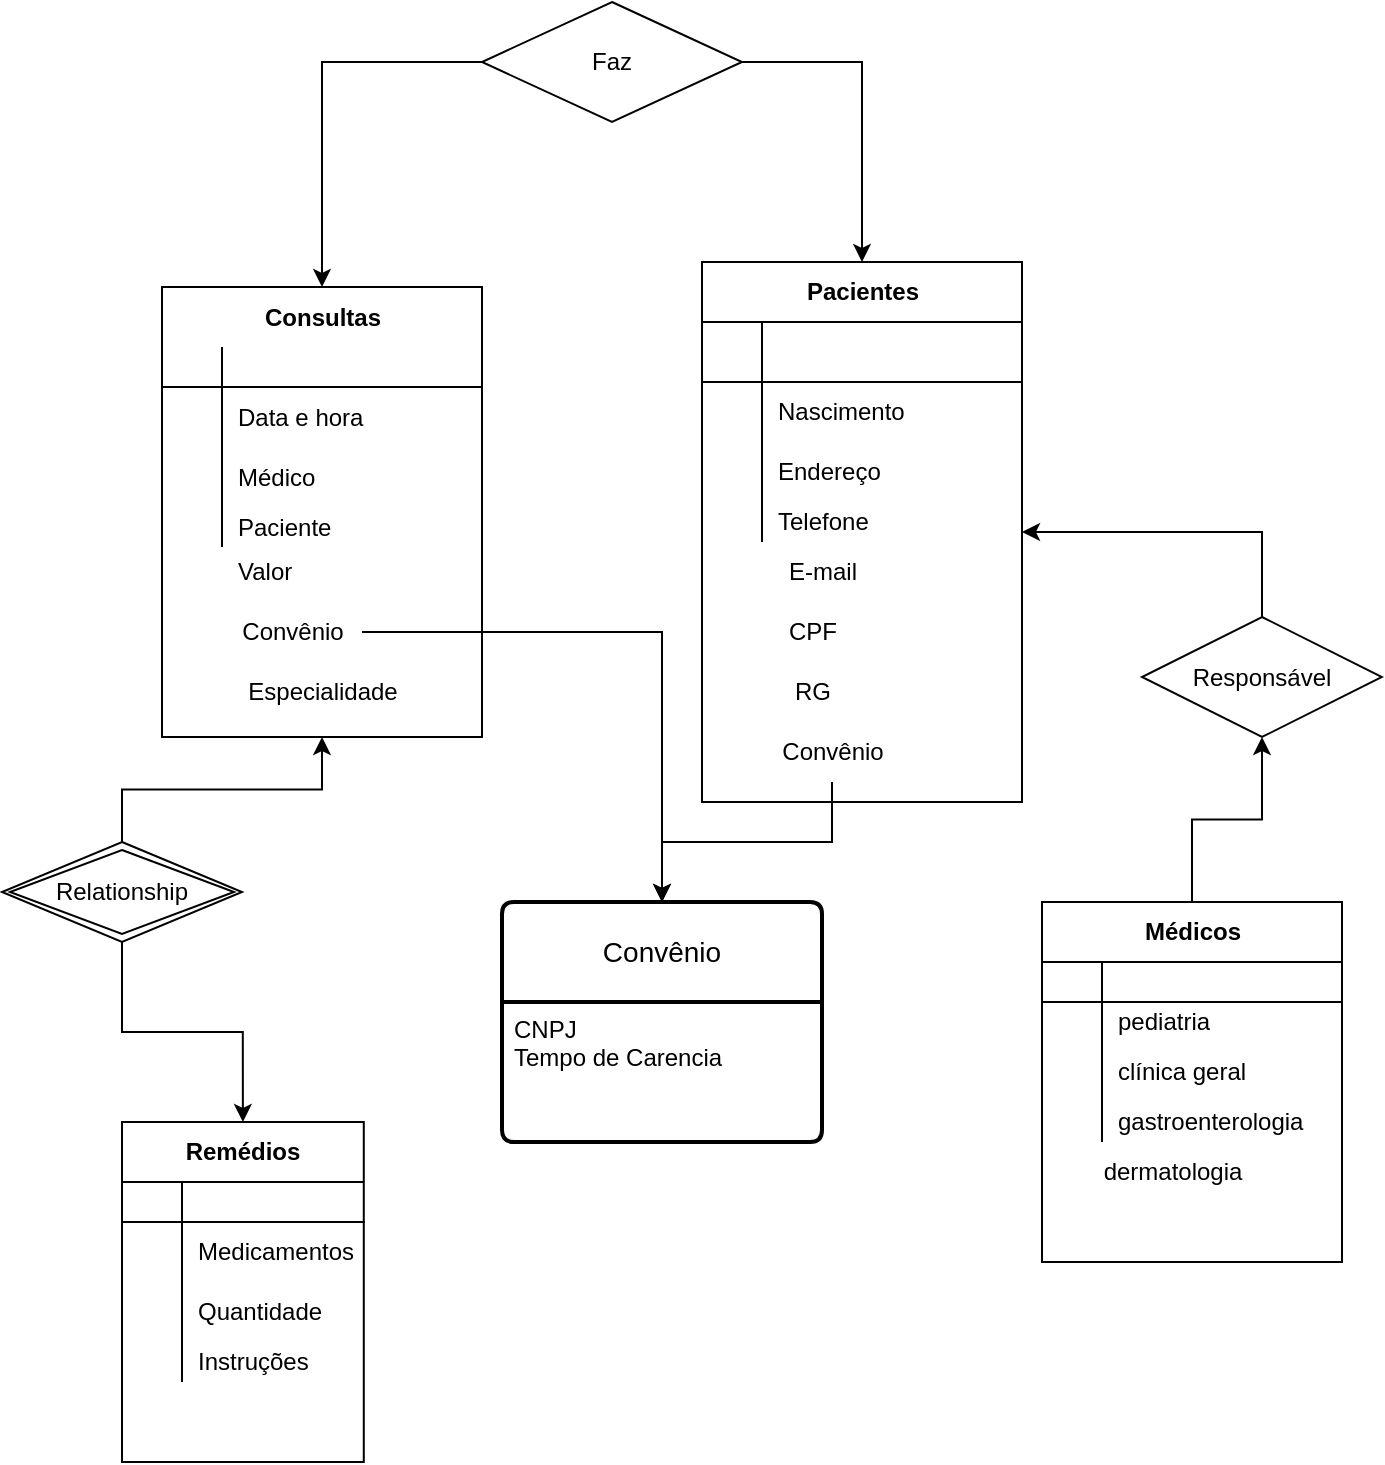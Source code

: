 <mxfile version="22.0.6" type="google">
  <diagram name="Página-1" id="zFTgws79_fKPSE0NRNxM">
    <mxGraphModel dx="1393" dy="1935" grid="1" gridSize="10" guides="1" tooltips="1" connect="1" arrows="1" fold="1" page="1" pageScale="1" pageWidth="827" pageHeight="1169" math="0" shadow="0">
      <root>
        <mxCell id="0" />
        <mxCell id="1" parent="0" />
        <mxCell id="7-k8f1LGOs3vyulWmrlQ-66" value="Consultas" style="shape=table;startSize=30;container=1;collapsible=1;childLayout=tableLayout;fixedRows=1;rowLines=0;fontStyle=1;align=center;resizeLast=1;html=1;swimlaneLine=0;" vertex="1" parent="1">
          <mxGeometry x="100" y="72.5" width="160" height="225" as="geometry" />
        </mxCell>
        <mxCell id="7-k8f1LGOs3vyulWmrlQ-67" value="" style="shape=tableRow;horizontal=0;startSize=0;swimlaneHead=0;swimlaneBody=0;fillColor=none;collapsible=0;dropTarget=0;points=[[0,0.5],[1,0.5]];portConstraint=eastwest;top=0;left=0;right=0;bottom=1;" vertex="1" parent="7-k8f1LGOs3vyulWmrlQ-66">
          <mxGeometry y="30" width="160" height="20" as="geometry" />
        </mxCell>
        <mxCell id="7-k8f1LGOs3vyulWmrlQ-68" value="" style="shape=partialRectangle;connectable=0;fillColor=none;top=0;left=0;bottom=0;right=0;fontStyle=1;overflow=hidden;whiteSpace=wrap;html=1;" vertex="1" parent="7-k8f1LGOs3vyulWmrlQ-67">
          <mxGeometry width="30" height="20" as="geometry">
            <mxRectangle width="30" height="20" as="alternateBounds" />
          </mxGeometry>
        </mxCell>
        <mxCell id="7-k8f1LGOs3vyulWmrlQ-69" value="" style="shape=partialRectangle;connectable=1;fillColor=none;top=0;left=0;bottom=0;right=0;align=left;spacingLeft=6;fontStyle=5;overflow=hidden;whiteSpace=wrap;html=1;movable=1;resizable=1;rotatable=1;deletable=1;editable=1;locked=0;" vertex="1" parent="7-k8f1LGOs3vyulWmrlQ-67">
          <mxGeometry x="30" width="130" height="20" as="geometry">
            <mxRectangle width="130" height="20" as="alternateBounds" />
          </mxGeometry>
        </mxCell>
        <mxCell id="7-k8f1LGOs3vyulWmrlQ-70" value="" style="shape=tableRow;horizontal=0;startSize=0;swimlaneHead=0;swimlaneBody=0;fillColor=none;collapsible=0;dropTarget=0;points=[[0,0.5],[1,0.5]];portConstraint=eastwest;top=0;left=0;right=0;bottom=0;" vertex="1" parent="7-k8f1LGOs3vyulWmrlQ-66">
          <mxGeometry y="50" width="160" height="30" as="geometry" />
        </mxCell>
        <mxCell id="7-k8f1LGOs3vyulWmrlQ-71" value="" style="shape=partialRectangle;connectable=0;fillColor=none;top=0;left=0;bottom=0;right=0;editable=1;overflow=hidden;whiteSpace=wrap;html=1;" vertex="1" parent="7-k8f1LGOs3vyulWmrlQ-70">
          <mxGeometry width="30" height="30" as="geometry">
            <mxRectangle width="30" height="30" as="alternateBounds" />
          </mxGeometry>
        </mxCell>
        <mxCell id="7-k8f1LGOs3vyulWmrlQ-72" value="Data e hora" style="shape=partialRectangle;connectable=0;fillColor=none;top=0;left=0;bottom=0;right=0;align=left;spacingLeft=6;overflow=hidden;whiteSpace=wrap;html=1;" vertex="1" parent="7-k8f1LGOs3vyulWmrlQ-70">
          <mxGeometry x="30" width="130" height="30" as="geometry">
            <mxRectangle width="130" height="30" as="alternateBounds" />
          </mxGeometry>
        </mxCell>
        <mxCell id="7-k8f1LGOs3vyulWmrlQ-73" value="" style="shape=tableRow;horizontal=0;startSize=0;swimlaneHead=0;swimlaneBody=0;fillColor=none;collapsible=0;dropTarget=0;points=[[0,0.5],[1,0.5]];portConstraint=eastwest;top=0;left=0;right=0;bottom=0;" vertex="1" parent="7-k8f1LGOs3vyulWmrlQ-66">
          <mxGeometry y="80" width="160" height="30" as="geometry" />
        </mxCell>
        <mxCell id="7-k8f1LGOs3vyulWmrlQ-74" value="" style="shape=partialRectangle;connectable=0;fillColor=none;top=0;left=0;bottom=0;right=0;editable=1;overflow=hidden;whiteSpace=wrap;html=1;" vertex="1" parent="7-k8f1LGOs3vyulWmrlQ-73">
          <mxGeometry width="30" height="30" as="geometry">
            <mxRectangle width="30" height="30" as="alternateBounds" />
          </mxGeometry>
        </mxCell>
        <mxCell id="7-k8f1LGOs3vyulWmrlQ-75" value="Médico" style="shape=partialRectangle;connectable=0;fillColor=none;top=0;left=0;bottom=0;right=0;align=left;spacingLeft=6;overflow=hidden;whiteSpace=wrap;html=1;strokeColor=inherit;" vertex="1" parent="7-k8f1LGOs3vyulWmrlQ-73">
          <mxGeometry x="30" width="130" height="30" as="geometry">
            <mxRectangle width="130" height="30" as="alternateBounds" />
          </mxGeometry>
        </mxCell>
        <mxCell id="7-k8f1LGOs3vyulWmrlQ-76" value="" style="shape=tableRow;horizontal=0;startSize=0;swimlaneHead=0;swimlaneBody=0;fillColor=none;collapsible=0;dropTarget=0;points=[[0,0.5],[1,0.5]];portConstraint=eastwest;top=0;left=0;right=0;bottom=0;" vertex="1" parent="7-k8f1LGOs3vyulWmrlQ-66">
          <mxGeometry y="110" width="160" height="20" as="geometry" />
        </mxCell>
        <mxCell id="7-k8f1LGOs3vyulWmrlQ-77" value="" style="shape=partialRectangle;connectable=0;fillColor=none;top=0;left=0;bottom=0;right=0;editable=1;overflow=hidden;whiteSpace=wrap;html=1;" vertex="1" parent="7-k8f1LGOs3vyulWmrlQ-76">
          <mxGeometry width="30" height="20" as="geometry">
            <mxRectangle width="30" height="20" as="alternateBounds" />
          </mxGeometry>
        </mxCell>
        <mxCell id="7-k8f1LGOs3vyulWmrlQ-78" value="Paciente" style="shape=partialRectangle;connectable=0;fillColor=none;top=0;left=0;bottom=0;right=0;align=left;spacingLeft=6;overflow=hidden;whiteSpace=wrap;html=1;" vertex="1" parent="7-k8f1LGOs3vyulWmrlQ-76">
          <mxGeometry x="30" width="130" height="20" as="geometry">
            <mxRectangle width="130" height="20" as="alternateBounds" />
          </mxGeometry>
        </mxCell>
        <mxCell id="7-k8f1LGOs3vyulWmrlQ-2" value="Pacientes" style="shape=table;startSize=30;container=1;collapsible=1;childLayout=tableLayout;fixedRows=1;rowLines=0;fontStyle=1;align=center;resizeLast=1;html=1;" vertex="1" parent="1">
          <mxGeometry x="370" y="60" width="160" height="270" as="geometry" />
        </mxCell>
        <mxCell id="7-k8f1LGOs3vyulWmrlQ-3" value="" style="shape=tableRow;horizontal=0;startSize=0;swimlaneHead=0;swimlaneBody=0;fillColor=none;collapsible=0;dropTarget=0;points=[[0,0.5],[1,0.5]];portConstraint=eastwest;top=0;left=0;right=0;bottom=1;" vertex="1" parent="7-k8f1LGOs3vyulWmrlQ-2">
          <mxGeometry y="30" width="160" height="30" as="geometry" />
        </mxCell>
        <mxCell id="7-k8f1LGOs3vyulWmrlQ-4" value="" style="shape=partialRectangle;connectable=0;fillColor=none;top=0;left=0;bottom=0;right=0;fontStyle=1;overflow=hidden;whiteSpace=wrap;html=1;" vertex="1" parent="7-k8f1LGOs3vyulWmrlQ-3">
          <mxGeometry width="30" height="30" as="geometry">
            <mxRectangle width="30" height="30" as="alternateBounds" />
          </mxGeometry>
        </mxCell>
        <mxCell id="7-k8f1LGOs3vyulWmrlQ-5" value="" style="shape=partialRectangle;connectable=0;fillColor=none;top=0;left=0;bottom=0;right=0;align=left;spacingLeft=6;fontStyle=5;overflow=hidden;whiteSpace=wrap;html=1;" vertex="1" parent="7-k8f1LGOs3vyulWmrlQ-3">
          <mxGeometry x="30" width="130" height="30" as="geometry">
            <mxRectangle width="130" height="30" as="alternateBounds" />
          </mxGeometry>
        </mxCell>
        <mxCell id="7-k8f1LGOs3vyulWmrlQ-6" value="" style="shape=tableRow;horizontal=0;startSize=0;swimlaneHead=0;swimlaneBody=0;fillColor=none;collapsible=0;dropTarget=0;points=[[0,0.5],[1,0.5]];portConstraint=eastwest;top=0;left=0;right=0;bottom=0;" vertex="1" parent="7-k8f1LGOs3vyulWmrlQ-2">
          <mxGeometry y="60" width="160" height="30" as="geometry" />
        </mxCell>
        <mxCell id="7-k8f1LGOs3vyulWmrlQ-7" value="" style="shape=partialRectangle;connectable=0;fillColor=none;top=0;left=0;bottom=0;right=0;editable=1;overflow=hidden;whiteSpace=wrap;html=1;" vertex="1" parent="7-k8f1LGOs3vyulWmrlQ-6">
          <mxGeometry width="30" height="30" as="geometry">
            <mxRectangle width="30" height="30" as="alternateBounds" />
          </mxGeometry>
        </mxCell>
        <mxCell id="7-k8f1LGOs3vyulWmrlQ-8" value="Nascimento" style="shape=partialRectangle;connectable=0;fillColor=none;top=0;left=0;bottom=0;right=0;align=left;spacingLeft=6;overflow=hidden;whiteSpace=wrap;html=1;" vertex="1" parent="7-k8f1LGOs3vyulWmrlQ-6">
          <mxGeometry x="30" width="130" height="30" as="geometry">
            <mxRectangle width="130" height="30" as="alternateBounds" />
          </mxGeometry>
        </mxCell>
        <mxCell id="7-k8f1LGOs3vyulWmrlQ-9" value="" style="shape=tableRow;horizontal=0;startSize=0;swimlaneHead=0;swimlaneBody=0;fillColor=none;collapsible=0;dropTarget=0;points=[[0,0.5],[1,0.5]];portConstraint=eastwest;top=0;left=0;right=0;bottom=0;" vertex="1" parent="7-k8f1LGOs3vyulWmrlQ-2">
          <mxGeometry y="90" width="160" height="30" as="geometry" />
        </mxCell>
        <mxCell id="7-k8f1LGOs3vyulWmrlQ-10" value="" style="shape=partialRectangle;connectable=0;fillColor=none;top=0;left=0;bottom=0;right=0;editable=1;overflow=hidden;whiteSpace=wrap;html=1;" vertex="1" parent="7-k8f1LGOs3vyulWmrlQ-9">
          <mxGeometry width="30" height="30" as="geometry">
            <mxRectangle width="30" height="30" as="alternateBounds" />
          </mxGeometry>
        </mxCell>
        <mxCell id="7-k8f1LGOs3vyulWmrlQ-11" value="Endereço" style="shape=partialRectangle;connectable=0;fillColor=none;top=0;left=0;bottom=0;right=0;align=left;spacingLeft=6;overflow=hidden;whiteSpace=wrap;html=1;" vertex="1" parent="7-k8f1LGOs3vyulWmrlQ-9">
          <mxGeometry x="30" width="130" height="30" as="geometry">
            <mxRectangle width="130" height="30" as="alternateBounds" />
          </mxGeometry>
        </mxCell>
        <mxCell id="7-k8f1LGOs3vyulWmrlQ-12" value="" style="shape=tableRow;horizontal=0;startSize=0;swimlaneHead=0;swimlaneBody=0;fillColor=none;collapsible=0;dropTarget=0;points=[[0,0.5],[1,0.5]];portConstraint=eastwest;top=0;left=0;right=0;bottom=0;" vertex="1" parent="7-k8f1LGOs3vyulWmrlQ-2">
          <mxGeometry y="120" width="160" height="20" as="geometry" />
        </mxCell>
        <mxCell id="7-k8f1LGOs3vyulWmrlQ-13" value="" style="shape=partialRectangle;connectable=0;fillColor=none;top=0;left=0;bottom=0;right=0;editable=1;overflow=hidden;whiteSpace=wrap;html=1;" vertex="1" parent="7-k8f1LGOs3vyulWmrlQ-12">
          <mxGeometry width="30" height="20" as="geometry">
            <mxRectangle width="30" height="20" as="alternateBounds" />
          </mxGeometry>
        </mxCell>
        <mxCell id="7-k8f1LGOs3vyulWmrlQ-14" value="Telefone" style="shape=partialRectangle;connectable=0;fillColor=none;top=0;left=0;bottom=0;right=0;align=left;spacingLeft=6;overflow=hidden;whiteSpace=wrap;html=1;" vertex="1" parent="7-k8f1LGOs3vyulWmrlQ-12">
          <mxGeometry x="30" width="130" height="20" as="geometry">
            <mxRectangle width="130" height="20" as="alternateBounds" />
          </mxGeometry>
        </mxCell>
        <mxCell id="7-k8f1LGOs3vyulWmrlQ-15" value="Convênio" style="swimlane;childLayout=stackLayout;horizontal=1;startSize=50;horizontalStack=0;rounded=1;fontSize=14;fontStyle=0;strokeWidth=2;resizeParent=0;resizeLast=1;shadow=0;dashed=0;align=center;arcSize=4;whiteSpace=wrap;html=1;" vertex="1" parent="1">
          <mxGeometry x="270" y="380" width="160" height="120" as="geometry" />
        </mxCell>
        <mxCell id="7-k8f1LGOs3vyulWmrlQ-16" value="CNPJ&lt;br&gt;Tempo de Carencia" style="align=left;strokeColor=none;fillColor=none;spacingLeft=4;fontSize=12;verticalAlign=top;resizable=0;rotatable=0;part=1;html=1;" vertex="1" parent="7-k8f1LGOs3vyulWmrlQ-15">
          <mxGeometry y="50" width="160" height="70" as="geometry" />
        </mxCell>
        <mxCell id="7-k8f1LGOs3vyulWmrlQ-18" value="" style="shape=tableRow;horizontal=0;startSize=0;swimlaneHead=0;swimlaneBody=0;fillColor=none;collapsible=0;dropTarget=0;points=[[0,0.5],[1,0.5]];portConstraint=eastwest;top=0;left=0;right=0;bottom=0;" vertex="1" parent="1">
          <mxGeometry x="330" y="450" width="180" height="30" as="geometry" />
        </mxCell>
        <mxCell id="7-k8f1LGOs3vyulWmrlQ-19" value="" style="shape=partialRectangle;connectable=0;fillColor=none;top=0;left=0;bottom=0;right=0;editable=1;overflow=hidden;whiteSpace=wrap;html=1;" vertex="1" parent="7-k8f1LGOs3vyulWmrlQ-18">
          <mxGeometry width="30" height="30" as="geometry">
            <mxRectangle width="30" height="30" as="alternateBounds" />
          </mxGeometry>
        </mxCell>
        <mxCell id="7-k8f1LGOs3vyulWmrlQ-24" value="" style="shape=tableRow;horizontal=0;startSize=0;swimlaneHead=0;swimlaneBody=0;fillColor=none;collapsible=0;dropTarget=0;points=[[0,0.5],[1,0.5]];portConstraint=eastwest;top=0;left=0;right=0;bottom=0;" vertex="1" parent="1">
          <mxGeometry x="350" y="470" width="180" height="30" as="geometry" />
        </mxCell>
        <mxCell id="7-k8f1LGOs3vyulWmrlQ-57" value="E-mail" style="text;html=1;align=center;verticalAlign=middle;resizable=0;points=[];autosize=1;strokeColor=none;fillColor=none;" vertex="1" parent="1">
          <mxGeometry x="400" y="200" width="60" height="30" as="geometry" />
        </mxCell>
        <mxCell id="7-k8f1LGOs3vyulWmrlQ-58" value="CPF&lt;br&gt;" style="text;html=1;align=center;verticalAlign=middle;resizable=0;points=[];autosize=1;strokeColor=none;fillColor=none;" vertex="1" parent="1">
          <mxGeometry x="400" y="230" width="50" height="30" as="geometry" />
        </mxCell>
        <mxCell id="7-k8f1LGOs3vyulWmrlQ-59" value="RG" style="text;html=1;align=center;verticalAlign=middle;resizable=0;points=[];autosize=1;strokeColor=none;fillColor=none;" vertex="1" parent="1">
          <mxGeometry x="405" y="260" width="40" height="30" as="geometry" />
        </mxCell>
        <mxCell id="7-k8f1LGOs3vyulWmrlQ-65" value="" style="edgeStyle=orthogonalEdgeStyle;rounded=0;orthogonalLoop=1;jettySize=auto;html=1;entryX=0.5;entryY=0;entryDx=0;entryDy=0;" edge="1" parent="1" source="7-k8f1LGOs3vyulWmrlQ-60" target="7-k8f1LGOs3vyulWmrlQ-15">
          <mxGeometry relative="1" as="geometry" />
        </mxCell>
        <mxCell id="7-k8f1LGOs3vyulWmrlQ-60" value="Convênio" style="text;html=1;align=center;verticalAlign=middle;resizable=0;points=[];autosize=1;strokeColor=none;fillColor=none;" vertex="1" parent="1">
          <mxGeometry x="400" y="290" width="70" height="30" as="geometry" />
        </mxCell>
        <mxCell id="7-k8f1LGOs3vyulWmrlQ-82" value="" style="shape=tableRow;horizontal=0;startSize=0;swimlaneHead=0;swimlaneBody=0;fillColor=none;collapsible=0;dropTarget=0;points=[[0,0.5],[1,0.5]];portConstraint=eastwest;top=0;left=0;right=0;bottom=0;" vertex="1" parent="1">
          <mxGeometry x="50" y="150" width="160" height="30" as="geometry" />
        </mxCell>
        <mxCell id="7-k8f1LGOs3vyulWmrlQ-83" value="" style="shape=partialRectangle;connectable=0;fillColor=none;top=0;left=0;bottom=0;right=0;editable=1;overflow=hidden;whiteSpace=wrap;html=1;" vertex="1" parent="7-k8f1LGOs3vyulWmrlQ-82">
          <mxGeometry width="20" height="30" as="geometry">
            <mxRectangle width="20" height="30" as="alternateBounds" />
          </mxGeometry>
        </mxCell>
        <mxCell id="7-k8f1LGOs3vyulWmrlQ-84" value="Valor&amp;nbsp;" style="shape=partialRectangle;connectable=0;fillColor=none;top=0;left=0;bottom=0;right=0;align=left;spacingLeft=6;overflow=hidden;whiteSpace=wrap;html=1;" vertex="1" parent="1">
          <mxGeometry x="130" y="200" width="140" height="30" as="geometry">
            <mxRectangle width="140" height="30" as="alternateBounds" />
          </mxGeometry>
        </mxCell>
        <mxCell id="7-k8f1LGOs3vyulWmrlQ-85" value="" style="shape=tableRow;horizontal=0;startSize=0;swimlaneHead=0;swimlaneBody=0;fillColor=none;collapsible=0;dropTarget=0;points=[[0,0.5],[1,0.5]];portConstraint=eastwest;top=0;left=0;right=0;bottom=0;" vertex="1" parent="1">
          <mxGeometry x="60" y="160" width="160" height="30" as="geometry" />
        </mxCell>
        <mxCell id="7-k8f1LGOs3vyulWmrlQ-86" value="" style="shape=partialRectangle;connectable=0;fillColor=none;top=0;left=0;bottom=0;right=0;editable=1;overflow=hidden;whiteSpace=wrap;html=1;" vertex="1" parent="7-k8f1LGOs3vyulWmrlQ-85">
          <mxGeometry width="20" height="30" as="geometry">
            <mxRectangle width="20" height="30" as="alternateBounds" />
          </mxGeometry>
        </mxCell>
        <mxCell id="7-k8f1LGOs3vyulWmrlQ-88" value="" style="shape=tableRow;horizontal=0;startSize=0;swimlaneHead=0;swimlaneBody=0;fillColor=none;collapsible=0;dropTarget=0;points=[[0,0.5],[1,0.5]];portConstraint=eastwest;top=0;left=0;right=0;bottom=0;" vertex="1" parent="1">
          <mxGeometry x="70" y="170" width="160" height="30" as="geometry" />
        </mxCell>
        <mxCell id="7-k8f1LGOs3vyulWmrlQ-99" style="edgeStyle=orthogonalEdgeStyle;rounded=0;orthogonalLoop=1;jettySize=auto;html=1;entryX=0.5;entryY=0;entryDx=0;entryDy=0;" edge="1" parent="1" source="7-k8f1LGOs3vyulWmrlQ-91" target="7-k8f1LGOs3vyulWmrlQ-15">
          <mxGeometry relative="1" as="geometry" />
        </mxCell>
        <mxCell id="7-k8f1LGOs3vyulWmrlQ-91" value="Convênio" style="text;html=1;align=center;verticalAlign=middle;resizable=0;points=[];autosize=1;strokeColor=none;fillColor=none;" vertex="1" parent="1">
          <mxGeometry x="130" y="230" width="70" height="30" as="geometry" />
        </mxCell>
        <mxCell id="7-k8f1LGOs3vyulWmrlQ-92" value="Especialidade" style="text;html=1;align=center;verticalAlign=middle;resizable=0;points=[];autosize=1;strokeColor=none;fillColor=none;" vertex="1" parent="1">
          <mxGeometry x="130" y="260" width="100" height="30" as="geometry" />
        </mxCell>
        <mxCell id="7-k8f1LGOs3vyulWmrlQ-138" style="edgeStyle=orthogonalEdgeStyle;rounded=0;orthogonalLoop=1;jettySize=auto;html=1;entryX=0.5;entryY=1;entryDx=0;entryDy=0;" edge="1" parent="1" source="7-k8f1LGOs3vyulWmrlQ-100" target="7-k8f1LGOs3vyulWmrlQ-137">
          <mxGeometry relative="1" as="geometry" />
        </mxCell>
        <mxCell id="7-k8f1LGOs3vyulWmrlQ-100" value="Médicos" style="shape=table;startSize=30;container=1;collapsible=1;childLayout=tableLayout;fixedRows=1;rowLines=0;fontStyle=1;align=center;resizeLast=1;html=1;" vertex="1" parent="1">
          <mxGeometry x="540" y="380" width="150" height="180" as="geometry" />
        </mxCell>
        <mxCell id="7-k8f1LGOs3vyulWmrlQ-101" value="" style="shape=tableRow;horizontal=0;startSize=0;swimlaneHead=0;swimlaneBody=0;fillColor=none;collapsible=0;dropTarget=0;points=[[0,0.5],[1,0.5]];portConstraint=eastwest;top=0;left=0;right=0;bottom=1;" vertex="1" parent="7-k8f1LGOs3vyulWmrlQ-100">
          <mxGeometry y="30" width="150" height="20" as="geometry" />
        </mxCell>
        <mxCell id="7-k8f1LGOs3vyulWmrlQ-102" value="" style="shape=partialRectangle;connectable=0;fillColor=none;top=0;left=0;bottom=0;right=0;fontStyle=1;overflow=hidden;whiteSpace=wrap;html=1;" vertex="1" parent="7-k8f1LGOs3vyulWmrlQ-101">
          <mxGeometry width="30" height="20" as="geometry">
            <mxRectangle width="30" height="20" as="alternateBounds" />
          </mxGeometry>
        </mxCell>
        <mxCell id="7-k8f1LGOs3vyulWmrlQ-103" value="" style="shape=partialRectangle;connectable=1;fillColor=none;top=0;left=0;bottom=0;right=0;align=left;spacingLeft=6;fontStyle=5;overflow=hidden;whiteSpace=wrap;html=1;movable=1;resizable=1;rotatable=1;deletable=1;editable=1;locked=0;" vertex="1" parent="7-k8f1LGOs3vyulWmrlQ-101">
          <mxGeometry x="30" width="120" height="20" as="geometry">
            <mxRectangle width="120" height="20" as="alternateBounds" />
          </mxGeometry>
        </mxCell>
        <mxCell id="7-k8f1LGOs3vyulWmrlQ-104" value="" style="shape=tableRow;horizontal=0;startSize=0;swimlaneHead=0;swimlaneBody=0;fillColor=none;collapsible=0;dropTarget=0;points=[[0,0.5],[1,0.5]];portConstraint=eastwest;top=0;left=0;right=0;bottom=0;" vertex="1" parent="7-k8f1LGOs3vyulWmrlQ-100">
          <mxGeometry y="50" width="150" height="20" as="geometry" />
        </mxCell>
        <mxCell id="7-k8f1LGOs3vyulWmrlQ-105" value="" style="shape=partialRectangle;connectable=0;fillColor=none;top=0;left=0;bottom=0;right=0;editable=1;overflow=hidden;whiteSpace=wrap;html=1;" vertex="1" parent="7-k8f1LGOs3vyulWmrlQ-104">
          <mxGeometry width="30" height="20" as="geometry">
            <mxRectangle width="30" height="20" as="alternateBounds" />
          </mxGeometry>
        </mxCell>
        <mxCell id="7-k8f1LGOs3vyulWmrlQ-106" value="pediatria" style="shape=partialRectangle;connectable=0;fillColor=none;top=0;left=0;bottom=0;right=0;align=left;spacingLeft=6;overflow=hidden;whiteSpace=wrap;html=1;" vertex="1" parent="7-k8f1LGOs3vyulWmrlQ-104">
          <mxGeometry x="30" width="120" height="20" as="geometry">
            <mxRectangle width="120" height="20" as="alternateBounds" />
          </mxGeometry>
        </mxCell>
        <mxCell id="7-k8f1LGOs3vyulWmrlQ-107" value="" style="shape=tableRow;horizontal=0;startSize=0;swimlaneHead=0;swimlaneBody=0;fillColor=none;collapsible=0;dropTarget=0;points=[[0,0.5],[1,0.5]];portConstraint=eastwest;top=0;left=0;right=0;bottom=0;" vertex="1" parent="7-k8f1LGOs3vyulWmrlQ-100">
          <mxGeometry y="70" width="150" height="30" as="geometry" />
        </mxCell>
        <mxCell id="7-k8f1LGOs3vyulWmrlQ-108" value="" style="shape=partialRectangle;connectable=0;fillColor=none;top=0;left=0;bottom=0;right=0;editable=1;overflow=hidden;whiteSpace=wrap;html=1;" vertex="1" parent="7-k8f1LGOs3vyulWmrlQ-107">
          <mxGeometry width="30" height="30" as="geometry">
            <mxRectangle width="30" height="30" as="alternateBounds" />
          </mxGeometry>
        </mxCell>
        <mxCell id="7-k8f1LGOs3vyulWmrlQ-109" value="clínica geral" style="shape=partialRectangle;connectable=0;fillColor=none;top=0;left=0;bottom=0;right=0;align=left;spacingLeft=6;overflow=hidden;whiteSpace=wrap;html=1;" vertex="1" parent="7-k8f1LGOs3vyulWmrlQ-107">
          <mxGeometry x="30" width="120" height="30" as="geometry">
            <mxRectangle width="120" height="30" as="alternateBounds" />
          </mxGeometry>
        </mxCell>
        <mxCell id="7-k8f1LGOs3vyulWmrlQ-110" value="" style="shape=tableRow;horizontal=0;startSize=0;swimlaneHead=0;swimlaneBody=0;fillColor=none;collapsible=0;dropTarget=0;points=[[0,0.5],[1,0.5]];portConstraint=eastwest;top=0;left=0;right=0;bottom=0;" vertex="1" parent="7-k8f1LGOs3vyulWmrlQ-100">
          <mxGeometry y="100" width="150" height="20" as="geometry" />
        </mxCell>
        <mxCell id="7-k8f1LGOs3vyulWmrlQ-111" value="" style="shape=partialRectangle;connectable=0;fillColor=none;top=0;left=0;bottom=0;right=0;editable=1;overflow=hidden;whiteSpace=wrap;html=1;" vertex="1" parent="7-k8f1LGOs3vyulWmrlQ-110">
          <mxGeometry width="30" height="20" as="geometry">
            <mxRectangle width="30" height="20" as="alternateBounds" />
          </mxGeometry>
        </mxCell>
        <mxCell id="7-k8f1LGOs3vyulWmrlQ-112" value="gastroenterologia" style="shape=partialRectangle;connectable=0;fillColor=none;top=0;left=0;bottom=0;right=0;align=left;spacingLeft=6;overflow=hidden;whiteSpace=wrap;html=1;" vertex="1" parent="7-k8f1LGOs3vyulWmrlQ-110">
          <mxGeometry x="30" width="120" height="20" as="geometry">
            <mxRectangle width="120" height="20" as="alternateBounds" />
          </mxGeometry>
        </mxCell>
        <mxCell id="7-k8f1LGOs3vyulWmrlQ-113" value="dermatologia" style="text;html=1;align=center;verticalAlign=middle;resizable=0;points=[];autosize=1;strokeColor=none;fillColor=none;" vertex="1" parent="1">
          <mxGeometry x="560" y="500" width="90" height="30" as="geometry" />
        </mxCell>
        <mxCell id="7-k8f1LGOs3vyulWmrlQ-118" value="Remédios" style="shape=table;startSize=30;container=1;collapsible=1;childLayout=tableLayout;fixedRows=1;rowLines=0;fontStyle=1;align=center;resizeLast=1;html=1;" vertex="1" parent="1">
          <mxGeometry x="80" y="490" width="120.89" height="170" as="geometry" />
        </mxCell>
        <mxCell id="7-k8f1LGOs3vyulWmrlQ-119" value="" style="shape=tableRow;horizontal=0;startSize=0;swimlaneHead=0;swimlaneBody=0;fillColor=none;collapsible=0;dropTarget=0;points=[[0,0.5],[1,0.5]];portConstraint=eastwest;top=0;left=0;right=0;bottom=1;" vertex="1" parent="7-k8f1LGOs3vyulWmrlQ-118">
          <mxGeometry y="30" width="120.89" height="20" as="geometry" />
        </mxCell>
        <mxCell id="7-k8f1LGOs3vyulWmrlQ-120" value="" style="shape=partialRectangle;connectable=0;fillColor=none;top=0;left=0;bottom=0;right=0;fontStyle=1;overflow=hidden;whiteSpace=wrap;html=1;" vertex="1" parent="7-k8f1LGOs3vyulWmrlQ-119">
          <mxGeometry width="30" height="20" as="geometry">
            <mxRectangle width="30" height="20" as="alternateBounds" />
          </mxGeometry>
        </mxCell>
        <mxCell id="7-k8f1LGOs3vyulWmrlQ-121" value="" style="shape=partialRectangle;connectable=1;fillColor=none;top=0;left=0;bottom=0;right=0;align=left;spacingLeft=6;fontStyle=5;overflow=hidden;whiteSpace=wrap;html=1;movable=1;resizable=1;rotatable=1;deletable=1;editable=1;locked=0;" vertex="1" parent="7-k8f1LGOs3vyulWmrlQ-119">
          <mxGeometry x="30" width="90.89" height="20" as="geometry">
            <mxRectangle width="90.89" height="20" as="alternateBounds" />
          </mxGeometry>
        </mxCell>
        <mxCell id="7-k8f1LGOs3vyulWmrlQ-122" value="" style="shape=tableRow;horizontal=0;startSize=0;swimlaneHead=0;swimlaneBody=0;fillColor=none;collapsible=0;dropTarget=0;points=[[0,0.5],[1,0.5]];portConstraint=eastwest;top=0;left=0;right=0;bottom=0;" vertex="1" parent="7-k8f1LGOs3vyulWmrlQ-118">
          <mxGeometry y="50" width="120.89" height="30" as="geometry" />
        </mxCell>
        <mxCell id="7-k8f1LGOs3vyulWmrlQ-123" value="" style="shape=partialRectangle;connectable=0;fillColor=none;top=0;left=0;bottom=0;right=0;editable=1;overflow=hidden;whiteSpace=wrap;html=1;" vertex="1" parent="7-k8f1LGOs3vyulWmrlQ-122">
          <mxGeometry width="30" height="30" as="geometry">
            <mxRectangle width="30" height="30" as="alternateBounds" />
          </mxGeometry>
        </mxCell>
        <mxCell id="7-k8f1LGOs3vyulWmrlQ-124" value="Medicamentos" style="shape=partialRectangle;connectable=0;fillColor=none;top=0;left=0;bottom=0;right=0;align=left;spacingLeft=6;overflow=hidden;whiteSpace=wrap;html=1;" vertex="1" parent="7-k8f1LGOs3vyulWmrlQ-122">
          <mxGeometry x="30" width="90.89" height="30" as="geometry">
            <mxRectangle width="90.89" height="30" as="alternateBounds" />
          </mxGeometry>
        </mxCell>
        <mxCell id="7-k8f1LGOs3vyulWmrlQ-125" value="" style="shape=tableRow;horizontal=0;startSize=0;swimlaneHead=0;swimlaneBody=0;fillColor=none;collapsible=0;dropTarget=0;points=[[0,0.5],[1,0.5]];portConstraint=eastwest;top=0;left=0;right=0;bottom=0;" vertex="1" parent="7-k8f1LGOs3vyulWmrlQ-118">
          <mxGeometry y="80" width="120.89" height="30" as="geometry" />
        </mxCell>
        <mxCell id="7-k8f1LGOs3vyulWmrlQ-126" value="" style="shape=partialRectangle;connectable=0;fillColor=none;top=0;left=0;bottom=0;right=0;editable=1;overflow=hidden;whiteSpace=wrap;html=1;" vertex="1" parent="7-k8f1LGOs3vyulWmrlQ-125">
          <mxGeometry width="30" height="30" as="geometry">
            <mxRectangle width="30" height="30" as="alternateBounds" />
          </mxGeometry>
        </mxCell>
        <mxCell id="7-k8f1LGOs3vyulWmrlQ-127" value="Quantidade" style="shape=partialRectangle;connectable=0;fillColor=none;top=0;left=0;bottom=0;right=0;align=left;spacingLeft=6;overflow=hidden;whiteSpace=wrap;html=1;" vertex="1" parent="7-k8f1LGOs3vyulWmrlQ-125">
          <mxGeometry x="30" width="90.89" height="30" as="geometry">
            <mxRectangle width="90.89" height="30" as="alternateBounds" />
          </mxGeometry>
        </mxCell>
        <mxCell id="7-k8f1LGOs3vyulWmrlQ-128" value="" style="shape=tableRow;horizontal=0;startSize=0;swimlaneHead=0;swimlaneBody=0;fillColor=none;collapsible=0;dropTarget=0;points=[[0,0.5],[1,0.5]];portConstraint=eastwest;top=0;left=0;right=0;bottom=0;" vertex="1" parent="7-k8f1LGOs3vyulWmrlQ-118">
          <mxGeometry y="110" width="120.89" height="20" as="geometry" />
        </mxCell>
        <mxCell id="7-k8f1LGOs3vyulWmrlQ-129" value="" style="shape=partialRectangle;connectable=0;fillColor=none;top=0;left=0;bottom=0;right=0;editable=1;overflow=hidden;whiteSpace=wrap;html=1;" vertex="1" parent="7-k8f1LGOs3vyulWmrlQ-128">
          <mxGeometry width="30" height="20" as="geometry">
            <mxRectangle width="30" height="20" as="alternateBounds" />
          </mxGeometry>
        </mxCell>
        <mxCell id="7-k8f1LGOs3vyulWmrlQ-130" value="Instruções" style="shape=partialRectangle;connectable=0;fillColor=none;top=0;left=0;bottom=0;right=0;align=left;spacingLeft=6;overflow=hidden;whiteSpace=wrap;html=1;" vertex="1" parent="7-k8f1LGOs3vyulWmrlQ-128">
          <mxGeometry x="30" width="90.89" height="20" as="geometry">
            <mxRectangle width="90.89" height="20" as="alternateBounds" />
          </mxGeometry>
        </mxCell>
        <mxCell id="7-k8f1LGOs3vyulWmrlQ-135" style="edgeStyle=orthogonalEdgeStyle;rounded=0;orthogonalLoop=1;jettySize=auto;html=1;entryX=0.5;entryY=0;entryDx=0;entryDy=0;" edge="1" parent="1" source="7-k8f1LGOs3vyulWmrlQ-132" target="7-k8f1LGOs3vyulWmrlQ-118">
          <mxGeometry relative="1" as="geometry" />
        </mxCell>
        <mxCell id="7-k8f1LGOs3vyulWmrlQ-132" value="Relationship" style="shape=rhombus;double=1;perimeter=rhombusPerimeter;whiteSpace=wrap;html=1;align=center;" vertex="1" parent="1">
          <mxGeometry x="20" y="350" width="120" height="50" as="geometry" />
        </mxCell>
        <mxCell id="7-k8f1LGOs3vyulWmrlQ-134" style="edgeStyle=orthogonalEdgeStyle;rounded=0;orthogonalLoop=1;jettySize=auto;html=1;" edge="1" parent="1" source="7-k8f1LGOs3vyulWmrlQ-132" target="7-k8f1LGOs3vyulWmrlQ-66">
          <mxGeometry relative="1" as="geometry" />
        </mxCell>
        <mxCell id="7-k8f1LGOs3vyulWmrlQ-139" style="edgeStyle=orthogonalEdgeStyle;rounded=0;orthogonalLoop=1;jettySize=auto;html=1;exitX=0.5;exitY=0;exitDx=0;exitDy=0;" edge="1" parent="1" source="7-k8f1LGOs3vyulWmrlQ-137" target="7-k8f1LGOs3vyulWmrlQ-2">
          <mxGeometry relative="1" as="geometry" />
        </mxCell>
        <mxCell id="7-k8f1LGOs3vyulWmrlQ-137" value="Responsável" style="shape=rhombus;perimeter=rhombusPerimeter;whiteSpace=wrap;html=1;align=center;" vertex="1" parent="1">
          <mxGeometry x="590" y="237.5" width="120" height="60" as="geometry" />
        </mxCell>
        <mxCell id="7-k8f1LGOs3vyulWmrlQ-145" style="edgeStyle=orthogonalEdgeStyle;rounded=0;orthogonalLoop=1;jettySize=auto;html=1;exitX=0;exitY=0.5;exitDx=0;exitDy=0;entryX=0.5;entryY=0;entryDx=0;entryDy=0;" edge="1" parent="1" source="7-k8f1LGOs3vyulWmrlQ-140" target="7-k8f1LGOs3vyulWmrlQ-66">
          <mxGeometry relative="1" as="geometry" />
        </mxCell>
        <mxCell id="7-k8f1LGOs3vyulWmrlQ-147" style="edgeStyle=orthogonalEdgeStyle;rounded=0;orthogonalLoop=1;jettySize=auto;html=1;exitX=1;exitY=0.5;exitDx=0;exitDy=0;entryX=0.5;entryY=0;entryDx=0;entryDy=0;" edge="1" parent="1" source="7-k8f1LGOs3vyulWmrlQ-140" target="7-k8f1LGOs3vyulWmrlQ-2">
          <mxGeometry relative="1" as="geometry" />
        </mxCell>
        <mxCell id="7-k8f1LGOs3vyulWmrlQ-140" value="Faz" style="shape=rhombus;perimeter=rhombusPerimeter;whiteSpace=wrap;html=1;align=center;" vertex="1" parent="1">
          <mxGeometry x="260" y="-70" width="130" height="60" as="geometry" />
        </mxCell>
      </root>
    </mxGraphModel>
  </diagram>
</mxfile>
